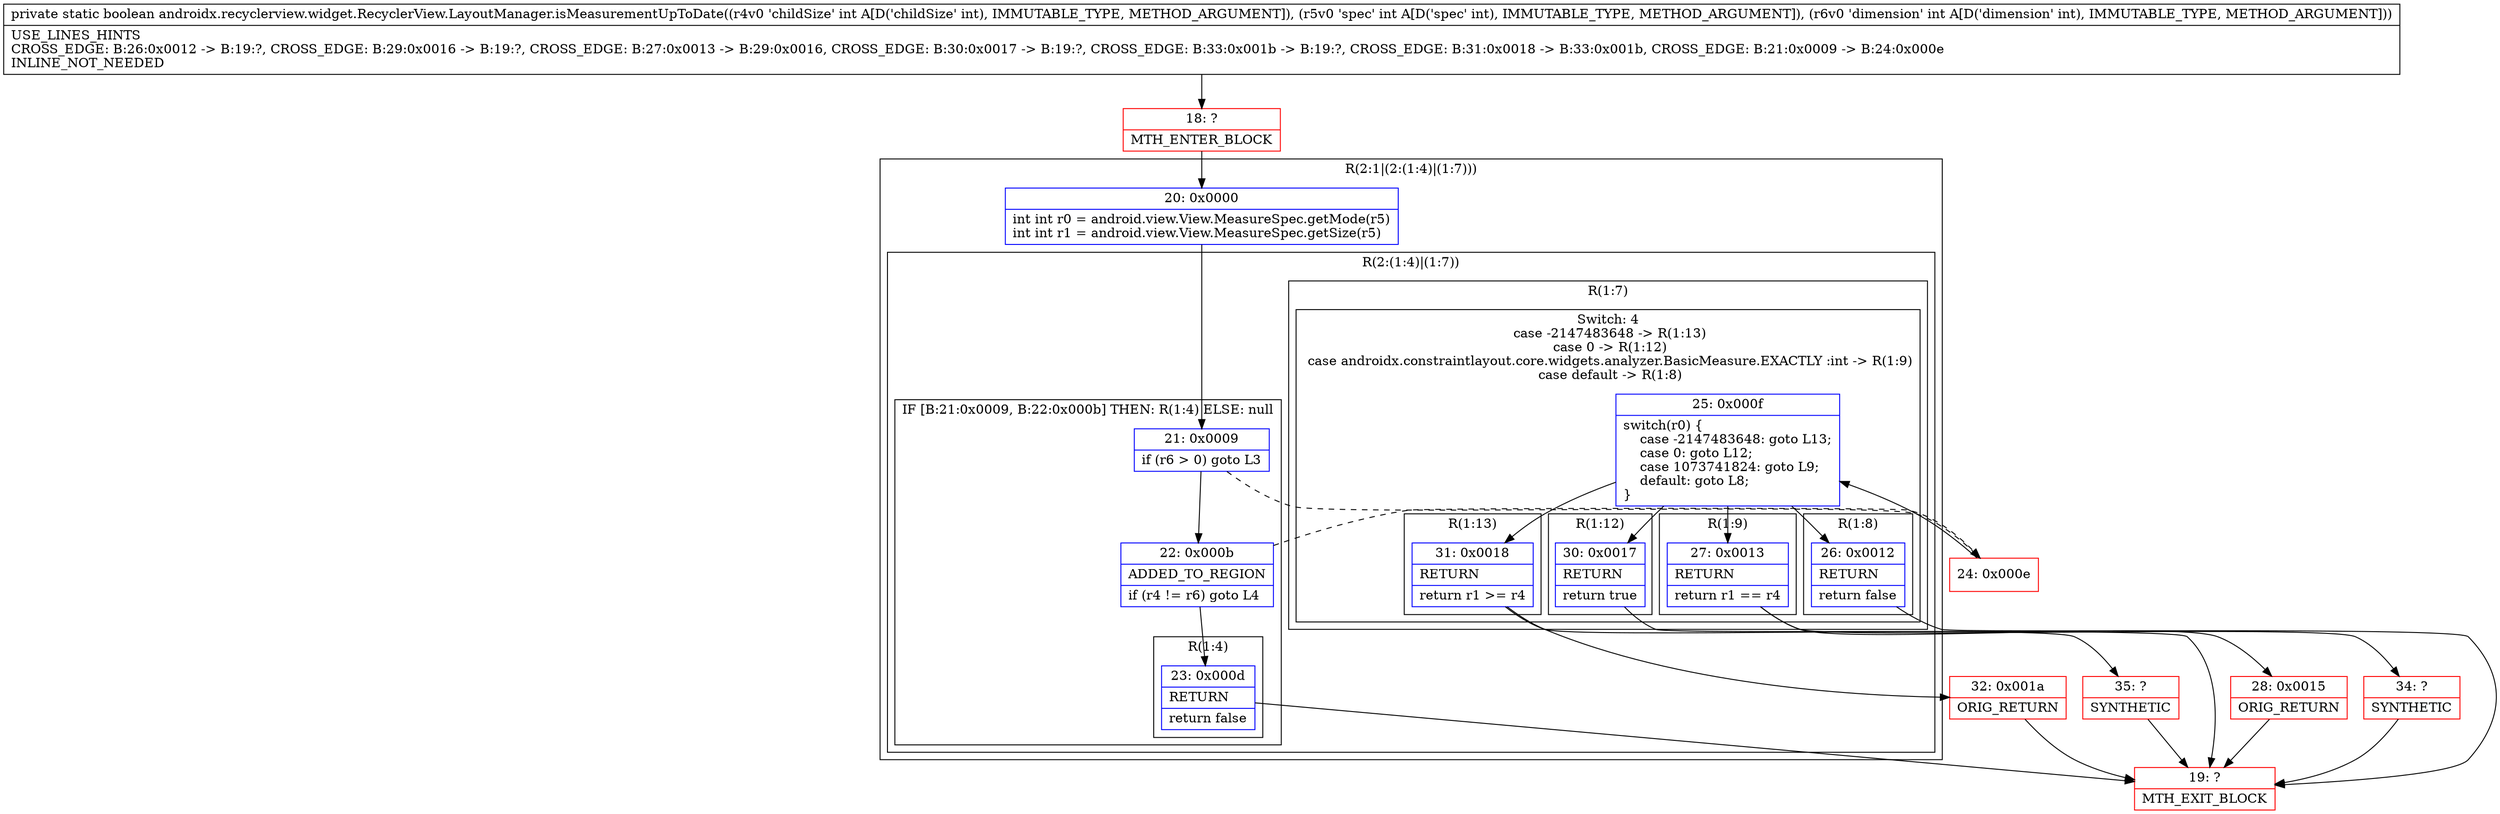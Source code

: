 digraph "CFG forandroidx.recyclerview.widget.RecyclerView.LayoutManager.isMeasurementUpToDate(III)Z" {
subgraph cluster_Region_811153448 {
label = "R(2:1|(2:(1:4)|(1:7)))";
node [shape=record,color=blue];
Node_20 [shape=record,label="{20\:\ 0x0000|int int r0 = android.view.View.MeasureSpec.getMode(r5)\lint int r1 = android.view.View.MeasureSpec.getSize(r5)\l}"];
subgraph cluster_Region_651910833 {
label = "R(2:(1:4)|(1:7))";
node [shape=record,color=blue];
subgraph cluster_IfRegion_1978657143 {
label = "IF [B:21:0x0009, B:22:0x000b] THEN: R(1:4) ELSE: null";
node [shape=record,color=blue];
Node_21 [shape=record,label="{21\:\ 0x0009|if (r6 \> 0) goto L3\l}"];
Node_22 [shape=record,label="{22\:\ 0x000b|ADDED_TO_REGION\l|if (r4 != r6) goto L4\l}"];
subgraph cluster_Region_1290570328 {
label = "R(1:4)";
node [shape=record,color=blue];
Node_23 [shape=record,label="{23\:\ 0x000d|RETURN\l|return false\l}"];
}
}
subgraph cluster_Region_2100161922 {
label = "R(1:7)";
node [shape=record,color=blue];
subgraph cluster_SwitchRegion_499312882 {
label = "Switch: 4
 case -2147483648 -> R(1:13)
 case 0 -> R(1:12)
 case androidx.constraintlayout.core.widgets.analyzer.BasicMeasure.EXACTLY :int -> R(1:9)
 case default -> R(1:8)";
node [shape=record,color=blue];
Node_25 [shape=record,label="{25\:\ 0x000f|switch(r0) \{\l    case \-2147483648: goto L13;\l    case 0: goto L12;\l    case 1073741824: goto L9;\l    default: goto L8;\l\}\l}"];
subgraph cluster_Region_463667700 {
label = "R(1:13)";
node [shape=record,color=blue];
Node_31 [shape=record,label="{31\:\ 0x0018|RETURN\l|return r1 \>= r4\l}"];
}
subgraph cluster_Region_33495616 {
label = "R(1:12)";
node [shape=record,color=blue];
Node_30 [shape=record,label="{30\:\ 0x0017|RETURN\l|return true\l}"];
}
subgraph cluster_Region_1716134541 {
label = "R(1:9)";
node [shape=record,color=blue];
Node_27 [shape=record,label="{27\:\ 0x0013|RETURN\l|return r1 == r4\l}"];
}
subgraph cluster_Region_189923161 {
label = "R(1:8)";
node [shape=record,color=blue];
Node_26 [shape=record,label="{26\:\ 0x0012|RETURN\l|return false\l}"];
}
}
}
}
}
Node_18 [shape=record,color=red,label="{18\:\ ?|MTH_ENTER_BLOCK\l}"];
Node_19 [shape=record,color=red,label="{19\:\ ?|MTH_EXIT_BLOCK\l}"];
Node_24 [shape=record,color=red,label="{24\:\ 0x000e}"];
Node_28 [shape=record,color=red,label="{28\:\ 0x0015|ORIG_RETURN\l}"];
Node_34 [shape=record,color=red,label="{34\:\ ?|SYNTHETIC\l}"];
Node_32 [shape=record,color=red,label="{32\:\ 0x001a|ORIG_RETURN\l}"];
Node_35 [shape=record,color=red,label="{35\:\ ?|SYNTHETIC\l}"];
MethodNode[shape=record,label="{private static boolean androidx.recyclerview.widget.RecyclerView.LayoutManager.isMeasurementUpToDate((r4v0 'childSize' int A[D('childSize' int), IMMUTABLE_TYPE, METHOD_ARGUMENT]), (r5v0 'spec' int A[D('spec' int), IMMUTABLE_TYPE, METHOD_ARGUMENT]), (r6v0 'dimension' int A[D('dimension' int), IMMUTABLE_TYPE, METHOD_ARGUMENT]))  | USE_LINES_HINTS\lCROSS_EDGE: B:26:0x0012 \-\> B:19:?, CROSS_EDGE: B:29:0x0016 \-\> B:19:?, CROSS_EDGE: B:27:0x0013 \-\> B:29:0x0016, CROSS_EDGE: B:30:0x0017 \-\> B:19:?, CROSS_EDGE: B:33:0x001b \-\> B:19:?, CROSS_EDGE: B:31:0x0018 \-\> B:33:0x001b, CROSS_EDGE: B:21:0x0009 \-\> B:24:0x000e\lINLINE_NOT_NEEDED\l}"];
MethodNode -> Node_18;Node_20 -> Node_21;
Node_21 -> Node_22;
Node_21 -> Node_24[style=dashed];
Node_22 -> Node_23;
Node_22 -> Node_24[style=dashed];
Node_23 -> Node_19;
Node_25 -> Node_26;
Node_25 -> Node_27;
Node_25 -> Node_30;
Node_25 -> Node_31;
Node_31 -> Node_32;
Node_31 -> Node_35;
Node_30 -> Node_19;
Node_27 -> Node_28;
Node_27 -> Node_34;
Node_26 -> Node_19;
Node_18 -> Node_20;
Node_24 -> Node_25;
Node_28 -> Node_19;
Node_34 -> Node_19;
Node_32 -> Node_19;
Node_35 -> Node_19;
}

